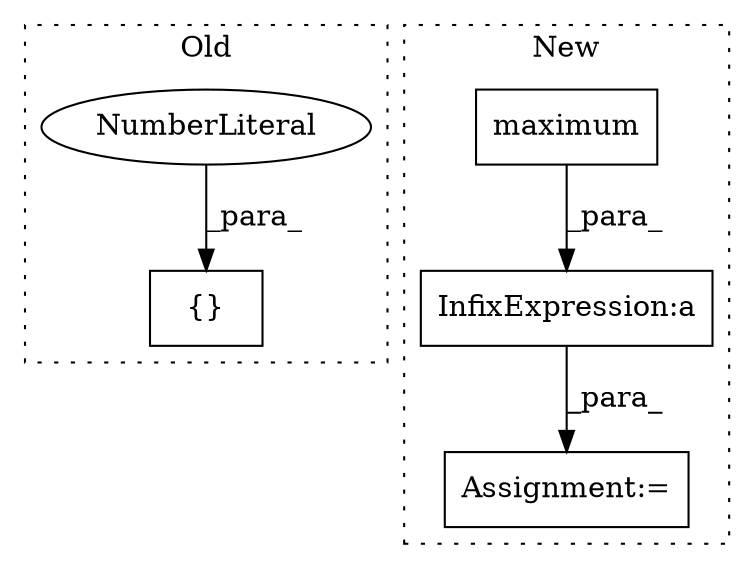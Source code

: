 digraph G {
subgraph cluster0 {
1 [label="{}" a="4" s="12741,12745" l="1,1" shape="box"];
4 [label="NumberLiteral" a="34" s="12744" l="1" shape="ellipse"];
label = "Old";
style="dotted";
}
subgraph cluster1 {
2 [label="maximum" a="32" s="13067,13096" l="8,1" shape="box"];
3 [label="Assignment:=" a="7" s="13123" l="1" shape="box"];
5 [label="InfixExpression:a" a="27" s="13133" l="3" shape="box"];
label = "New";
style="dotted";
}
2 -> 5 [label="_para_"];
4 -> 1 [label="_para_"];
5 -> 3 [label="_para_"];
}